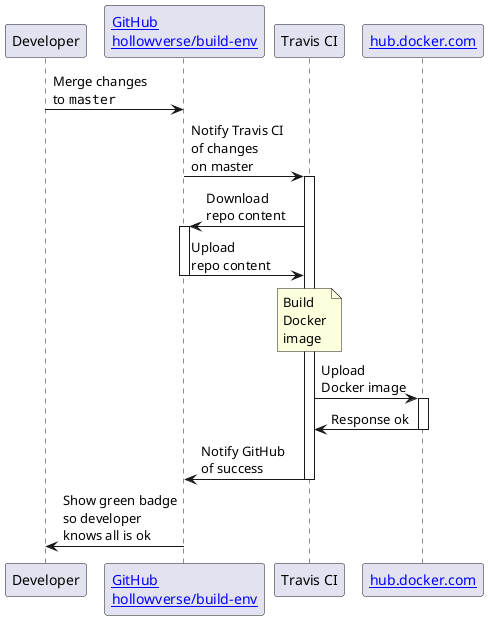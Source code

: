 @startuml
participant Developer as developer
participant "[[https://github.com/hollowverse/build-env GitHub\nhollowverse/build-env]]" as gh
participant "Travis CI" as travis
participant "[[https://hub.docker.com/ hub.docker.com]]" as dockerHub

developer -> gh: Merge changes\nto ""master""
gh -> travis: Notify Travis CI\nof changes\non master
activate travis
travis -> gh: Download\nrepo content
activate gh
gh -> travis: Upload\nrepo content
deactivate gh
note over travis : Build\nDocker\nimage
travis -> dockerHub: Upload\nDocker image
activate dockerHub
dockerHub -> travis: Response ok
deactivate dockerHub
travis -> gh: Notify GitHub\nof success
deactivate travis
gh -> developer: Show green badge\nso developer\nknows all is ok
@enduml
